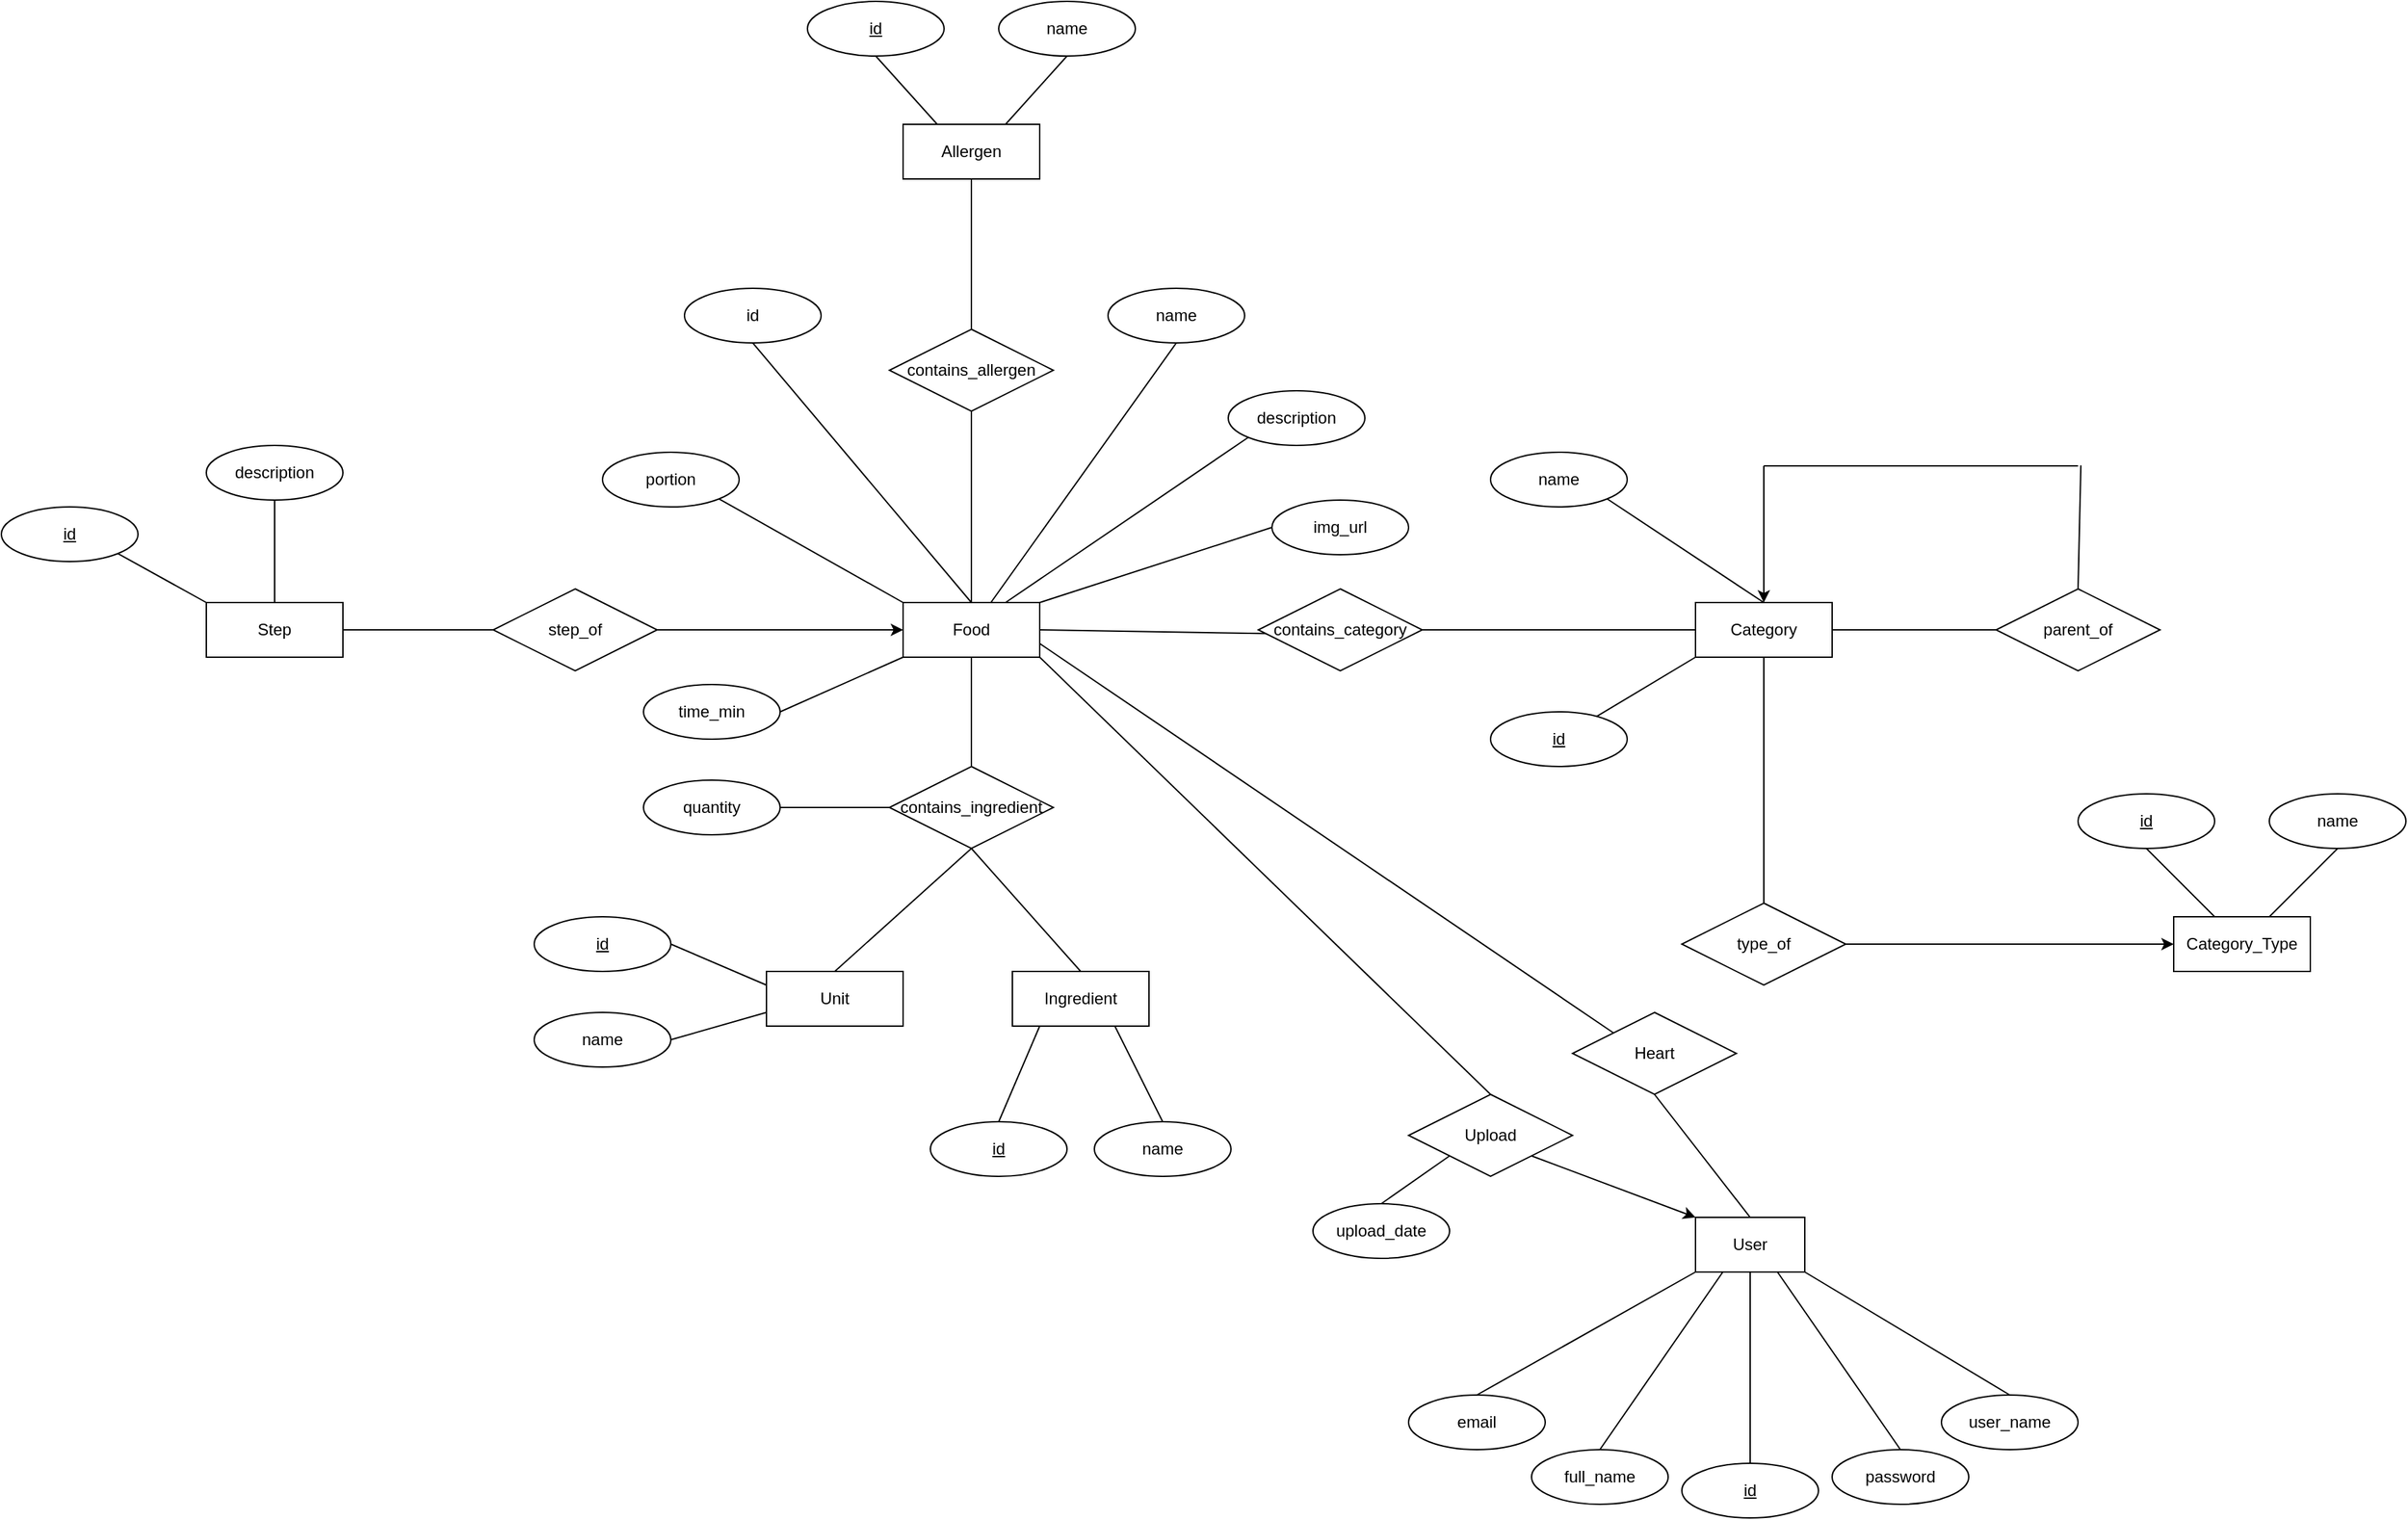 <mxfile>
    <diagram id="SOeesdrJ8Lerc-4RfN0z" name="Page-1">
        <mxGraphModel dx="1037" dy="751" grid="1" gridSize="10" guides="1" tooltips="1" connect="1" arrows="1" fold="1" page="1" pageScale="1" pageWidth="2336" pageHeight="1654" math="0" shadow="0">
            <root>
                <mxCell id="0"/>
                <mxCell id="1" parent="0"/>
                <mxCell id="48" style="edgeStyle=none;html=1;entryX=0;entryY=0;entryDx=0;entryDy=0;endArrow=none;endFill=0;startArrow=none;startFill=0;exitX=1;exitY=0.75;exitDx=0;exitDy=0;" parent="1" source="58" target="47" edge="1">
                    <mxGeometry relative="1" as="geometry">
                        <mxPoint x="1240" y="900" as="sourcePoint"/>
                    </mxGeometry>
                </mxCell>
                <mxCell id="15" value="User" style="whiteSpace=wrap;html=1;align=center;" parent="1" vertex="1">
                    <mxGeometry x="1460" y="1100" width="80" height="40" as="geometry"/>
                </mxCell>
                <mxCell id="32" style="edgeStyle=none;html=1;exitX=0.5;exitY=0;exitDx=0;exitDy=0;endArrow=none;endFill=0;entryX=0.5;entryY=1;entryDx=0;entryDy=0;" parent="1" source="16" target="15" edge="1">
                    <mxGeometry relative="1" as="geometry"/>
                </mxCell>
                <mxCell id="16" value="id" style="ellipse;whiteSpace=wrap;html=1;align=center;fontStyle=4" parent="1" vertex="1">
                    <mxGeometry x="1450" y="1280" width="100" height="40" as="geometry"/>
                </mxCell>
                <mxCell id="33" style="edgeStyle=none;html=1;exitX=0.5;exitY=0;exitDx=0;exitDy=0;endArrow=none;endFill=0;entryX=1;entryY=1;entryDx=0;entryDy=0;" parent="1" source="17" target="15" edge="1">
                    <mxGeometry relative="1" as="geometry"/>
                </mxCell>
                <mxCell id="17" value="user_name" style="ellipse;whiteSpace=wrap;html=1;align=center;" parent="1" vertex="1">
                    <mxGeometry x="1640" y="1230" width="100" height="40" as="geometry"/>
                </mxCell>
                <mxCell id="34" style="edgeStyle=none;html=1;exitX=0.5;exitY=0;exitDx=0;exitDy=0;endArrow=none;endFill=0;entryX=0.75;entryY=1;entryDx=0;entryDy=0;" parent="1" source="18" target="15" edge="1">
                    <mxGeometry relative="1" as="geometry"/>
                </mxCell>
                <mxCell id="18" value="password" style="ellipse;whiteSpace=wrap;html=1;align=center;" parent="1" vertex="1">
                    <mxGeometry x="1560" y="1270" width="100" height="40" as="geometry"/>
                </mxCell>
                <mxCell id="35" style="edgeStyle=none;html=1;exitX=0.5;exitY=0;exitDx=0;exitDy=0;endArrow=none;endFill=0;entryX=0.25;entryY=1;entryDx=0;entryDy=0;" parent="1" source="19" target="15" edge="1">
                    <mxGeometry relative="1" as="geometry"/>
                </mxCell>
                <mxCell id="19" value="full_name" style="ellipse;whiteSpace=wrap;html=1;align=center;" parent="1" vertex="1">
                    <mxGeometry x="1340" y="1270" width="100" height="40" as="geometry"/>
                </mxCell>
                <mxCell id="31" style="edgeStyle=none;html=1;exitX=0.5;exitY=0;exitDx=0;exitDy=0;endArrow=none;endFill=0;entryX=0;entryY=1;entryDx=0;entryDy=0;" parent="1" source="20" target="15" edge="1">
                    <mxGeometry relative="1" as="geometry"/>
                </mxCell>
                <mxCell id="20" value="email" style="ellipse;whiteSpace=wrap;html=1;align=center;" parent="1" vertex="1">
                    <mxGeometry x="1250" y="1230" width="100" height="40" as="geometry"/>
                </mxCell>
                <mxCell id="45" style="edgeStyle=none;html=1;exitX=0.5;exitY=0;exitDx=0;exitDy=0;endArrow=none;endFill=0;entryX=1;entryY=1;entryDx=0;entryDy=0;" parent="1" source="44" target="58" edge="1">
                    <mxGeometry relative="1" as="geometry">
                        <mxPoint x="1380" y="1032.286" as="targetPoint"/>
                    </mxGeometry>
                </mxCell>
                <mxCell id="46" style="edgeStyle=none;html=1;exitX=1;exitY=1;exitDx=0;exitDy=0;entryX=0;entryY=0;entryDx=0;entryDy=0;endArrow=classic;endFill=1;" parent="1" source="44" target="15" edge="1">
                    <mxGeometry relative="1" as="geometry"/>
                </mxCell>
                <mxCell id="44" value="Upload" style="shape=rhombus;perimeter=rhombusPerimeter;whiteSpace=wrap;html=1;align=center;" parent="1" vertex="1">
                    <mxGeometry x="1250" y="1010" width="120" height="60" as="geometry"/>
                </mxCell>
                <mxCell id="49" style="edgeStyle=none;html=1;exitX=0.5;exitY=1;exitDx=0;exitDy=0;entryX=0.5;entryY=0;entryDx=0;entryDy=0;endArrow=none;endFill=0;" parent="1" source="47" target="15" edge="1">
                    <mxGeometry relative="1" as="geometry"/>
                </mxCell>
                <mxCell id="47" value="Heart" style="shape=rhombus;perimeter=rhombusPerimeter;whiteSpace=wrap;html=1;align=center;" parent="1" vertex="1">
                    <mxGeometry x="1370" y="950" width="120" height="60" as="geometry"/>
                </mxCell>
                <mxCell id="57" style="edgeStyle=none;html=1;exitX=0.5;exitY=0;exitDx=0;exitDy=0;startArrow=none;startFill=0;endArrow=none;endFill=0;entryX=0;entryY=1;entryDx=0;entryDy=0;" parent="1" source="56" target="44" edge="1">
                    <mxGeometry relative="1" as="geometry"/>
                </mxCell>
                <mxCell id="56" value="upload_date" style="ellipse;whiteSpace=wrap;html=1;align=center;" parent="1" vertex="1">
                    <mxGeometry x="1180" y="1090" width="100" height="40" as="geometry"/>
                </mxCell>
                <mxCell id="78" style="edgeStyle=none;html=1;exitX=1;exitY=0;exitDx=0;exitDy=0;entryX=0;entryY=0.5;entryDx=0;entryDy=0;endArrow=none;endFill=0;" parent="1" source="58" target="77" edge="1">
                    <mxGeometry relative="1" as="geometry"/>
                </mxCell>
                <mxCell id="131" style="edgeStyle=none;html=1;exitX=1;exitY=0.5;exitDx=0;exitDy=0;entryX=0.079;entryY=0.546;entryDx=0;entryDy=0;entryPerimeter=0;startArrow=none;startFill=0;endArrow=none;endFill=0;" parent="1" source="58" target="130" edge="1">
                    <mxGeometry relative="1" as="geometry"/>
                </mxCell>
                <mxCell id="58" value="Food" style="whiteSpace=wrap;html=1;align=center;" parent="1" vertex="1">
                    <mxGeometry x="880" y="650" width="100" height="40" as="geometry"/>
                </mxCell>
                <mxCell id="75" style="edgeStyle=none;html=1;exitX=0.5;exitY=1;exitDx=0;exitDy=0;endArrow=none;endFill=0;" parent="1" source="59" target="58" edge="1">
                    <mxGeometry relative="1" as="geometry"/>
                </mxCell>
                <mxCell id="59" value="name" style="ellipse;whiteSpace=wrap;html=1;align=center;" parent="1" vertex="1">
                    <mxGeometry x="1030" y="420" width="100" height="40" as="geometry"/>
                </mxCell>
                <mxCell id="74" style="edgeStyle=none;html=1;exitX=0.5;exitY=1;exitDx=0;exitDy=0;entryX=0.5;entryY=0;entryDx=0;entryDy=0;endArrow=none;endFill=0;" parent="1" source="60" target="58" edge="1">
                    <mxGeometry relative="1" as="geometry"/>
                </mxCell>
                <mxCell id="60" value="id" style="ellipse;whiteSpace=wrap;html=1;align=center;" parent="1" vertex="1">
                    <mxGeometry x="720" y="420" width="100" height="40" as="geometry"/>
                </mxCell>
                <mxCell id="76" style="edgeStyle=none;html=1;exitX=0;exitY=1;exitDx=0;exitDy=0;entryX=0.75;entryY=0;entryDx=0;entryDy=0;endArrow=none;endFill=0;" parent="1" source="61" target="58" edge="1">
                    <mxGeometry relative="1" as="geometry"/>
                </mxCell>
                <mxCell id="61" value="description" style="ellipse;whiteSpace=wrap;html=1;align=center;" parent="1" vertex="1">
                    <mxGeometry x="1118" y="495" width="100" height="40" as="geometry"/>
                </mxCell>
                <mxCell id="94" style="edgeStyle=none;html=1;exitX=1;exitY=0.5;exitDx=0;exitDy=0;entryX=0;entryY=0.5;entryDx=0;entryDy=0;endArrow=none;endFill=0;" parent="1" source="63" target="93" edge="1">
                    <mxGeometry relative="1" as="geometry"/>
                </mxCell>
                <mxCell id="97" style="edgeStyle=none;html=1;exitX=0.5;exitY=0;exitDx=0;exitDy=0;endArrow=none;endFill=0;startArrow=classic;startFill=1;" parent="1" source="63" edge="1">
                    <mxGeometry relative="1" as="geometry">
                        <mxPoint x="1510" y="550" as="targetPoint"/>
                    </mxGeometry>
                </mxCell>
                <mxCell id="63" value="Category" style="whiteSpace=wrap;html=1;align=center;" parent="1" vertex="1">
                    <mxGeometry x="1460" y="650" width="100" height="40" as="geometry"/>
                </mxCell>
                <mxCell id="66" value="id" style="ellipse;whiteSpace=wrap;html=1;align=center;fontStyle=4;" parent="1" vertex="1">
                    <mxGeometry x="1310" y="730" width="100" height="40" as="geometry"/>
                </mxCell>
                <mxCell id="67" value="name" style="ellipse;whiteSpace=wrap;html=1;align=center;" parent="1" vertex="1">
                    <mxGeometry x="1310" y="540" width="100" height="40" as="geometry"/>
                </mxCell>
                <mxCell id="71" value="" style="endArrow=none;html=1;rounded=0;entryX=0;entryY=1;entryDx=0;entryDy=0;" parent="1" source="66" target="63" edge="1">
                    <mxGeometry relative="1" as="geometry">
                        <mxPoint x="1420" y="650" as="sourcePoint"/>
                        <mxPoint x="1580" y="650" as="targetPoint"/>
                    </mxGeometry>
                </mxCell>
                <mxCell id="72" value="" style="endArrow=none;html=1;rounded=0;exitX=1;exitY=1;exitDx=0;exitDy=0;entryX=0.5;entryY=0;entryDx=0;entryDy=0;" parent="1" source="67" target="63" edge="1">
                    <mxGeometry relative="1" as="geometry">
                        <mxPoint x="1450.004" y="600.005" as="sourcePoint"/>
                        <mxPoint x="1494.78" y="635.81" as="targetPoint"/>
                    </mxGeometry>
                </mxCell>
                <mxCell id="77" value="img_url" style="ellipse;whiteSpace=wrap;html=1;align=center;" parent="1" vertex="1">
                    <mxGeometry x="1150" y="575" width="100" height="40" as="geometry"/>
                </mxCell>
                <mxCell id="80" style="edgeStyle=none;html=1;exitX=1;exitY=1;exitDx=0;exitDy=0;entryX=0;entryY=0;entryDx=0;entryDy=0;endArrow=none;endFill=0;" parent="1" source="79" target="58" edge="1">
                    <mxGeometry relative="1" as="geometry"/>
                </mxCell>
                <mxCell id="79" value="portion" style="ellipse;whiteSpace=wrap;html=1;align=center;" parent="1" vertex="1">
                    <mxGeometry x="660" y="540" width="100" height="40" as="geometry"/>
                </mxCell>
                <mxCell id="82" style="edgeStyle=none;html=1;exitX=1;exitY=0.5;exitDx=0;exitDy=0;entryX=0;entryY=1;entryDx=0;entryDy=0;endArrow=none;endFill=0;" parent="1" source="81" target="58" edge="1">
                    <mxGeometry relative="1" as="geometry"/>
                </mxCell>
                <mxCell id="81" value="time_min" style="ellipse;whiteSpace=wrap;html=1;align=center;" parent="1" vertex="1">
                    <mxGeometry x="690" y="710" width="100" height="40" as="geometry"/>
                </mxCell>
                <mxCell id="91" style="edgeStyle=none;html=1;exitX=0;exitY=0.5;exitDx=0;exitDy=0;entryX=1;entryY=0.5;entryDx=0;entryDy=0;endArrow=none;endFill=0;startArrow=classic;startFill=1;" parent="1" source="85" target="90" edge="1">
                    <mxGeometry relative="1" as="geometry"/>
                </mxCell>
                <mxCell id="85" value="Category_Type" style="whiteSpace=wrap;html=1;align=center;" parent="1" vertex="1">
                    <mxGeometry x="1810" y="880" width="100" height="40" as="geometry"/>
                </mxCell>
                <mxCell id="88" style="edgeStyle=none;html=1;exitX=0.5;exitY=1;exitDx=0;exitDy=0;endArrow=none;endFill=0;" parent="1" source="86" target="85" edge="1">
                    <mxGeometry relative="1" as="geometry"/>
                </mxCell>
                <mxCell id="86" value="id" style="ellipse;whiteSpace=wrap;html=1;align=center;fontStyle=4;" parent="1" vertex="1">
                    <mxGeometry x="1740" y="790" width="100" height="40" as="geometry"/>
                </mxCell>
                <mxCell id="89" style="edgeStyle=none;html=1;exitX=0.5;exitY=1;exitDx=0;exitDy=0;endArrow=none;endFill=0;" parent="1" source="87" target="85" edge="1">
                    <mxGeometry relative="1" as="geometry"/>
                </mxCell>
                <mxCell id="87" value="name" style="ellipse;whiteSpace=wrap;html=1;align=center;" parent="1" vertex="1">
                    <mxGeometry x="1880" y="790" width="100" height="40" as="geometry"/>
                </mxCell>
                <mxCell id="92" style="edgeStyle=none;html=1;exitX=0.5;exitY=0;exitDx=0;exitDy=0;entryX=0.5;entryY=1;entryDx=0;entryDy=0;endArrow=none;endFill=0;" parent="1" source="90" target="63" edge="1">
                    <mxGeometry relative="1" as="geometry"/>
                </mxCell>
                <mxCell id="90" value="type_of" style="shape=rhombus;perimeter=rhombusPerimeter;whiteSpace=wrap;html=1;align=center;" parent="1" vertex="1">
                    <mxGeometry x="1450" y="870" width="120" height="60" as="geometry"/>
                </mxCell>
                <mxCell id="95" style="edgeStyle=none;html=1;exitX=0.5;exitY=0;exitDx=0;exitDy=0;endArrow=none;endFill=0;entryX=1.009;entryY=0.46;entryDx=0;entryDy=0;entryPerimeter=0;" parent="1" source="93" target="96" edge="1">
                    <mxGeometry relative="1" as="geometry">
                        <mxPoint x="1740" y="560" as="targetPoint"/>
                    </mxGeometry>
                </mxCell>
                <mxCell id="93" value="parent_of" style="shape=rhombus;perimeter=rhombusPerimeter;whiteSpace=wrap;html=1;align=center;" parent="1" vertex="1">
                    <mxGeometry x="1680" y="640" width="120" height="60" as="geometry"/>
                </mxCell>
                <mxCell id="96" value="" style="line;strokeWidth=1;rotatable=0;dashed=0;labelPosition=right;align=left;verticalAlign=middle;spacingTop=0;spacingLeft=6;points=[];portConstraint=eastwest;" parent="1" vertex="1">
                    <mxGeometry x="1510" y="545" width="230" height="10" as="geometry"/>
                </mxCell>
                <mxCell id="135" style="edgeStyle=none;html=1;exitX=0.5;exitY=1;exitDx=0;exitDy=0;entryX=0.5;entryY=0;entryDx=0;entryDy=0;startArrow=none;startFill=0;endArrow=none;endFill=0;" parent="1" source="98" target="133" edge="1">
                    <mxGeometry relative="1" as="geometry"/>
                </mxCell>
                <mxCell id="98" value="Allergen" style="whiteSpace=wrap;html=1;align=center;" parent="1" vertex="1">
                    <mxGeometry x="880" y="300" width="100" height="40" as="geometry"/>
                </mxCell>
                <mxCell id="102" style="edgeStyle=none;html=1;exitX=0.5;exitY=1;exitDx=0;exitDy=0;entryX=0.25;entryY=0;entryDx=0;entryDy=0;startArrow=none;startFill=0;endArrow=none;endFill=0;" parent="1" source="100" target="98" edge="1">
                    <mxGeometry relative="1" as="geometry"/>
                </mxCell>
                <mxCell id="100" value="id" style="ellipse;whiteSpace=wrap;html=1;align=center;fontStyle=4;" parent="1" vertex="1">
                    <mxGeometry x="810" y="210" width="100" height="40" as="geometry"/>
                </mxCell>
                <mxCell id="103" style="edgeStyle=none;html=1;exitX=0.5;exitY=1;exitDx=0;exitDy=0;startArrow=none;startFill=0;endArrow=none;endFill=0;entryX=0.75;entryY=0;entryDx=0;entryDy=0;" parent="1" source="101" target="98" edge="1">
                    <mxGeometry relative="1" as="geometry"/>
                </mxCell>
                <mxCell id="101" value="name" style="ellipse;whiteSpace=wrap;html=1;align=center;" parent="1" vertex="1">
                    <mxGeometry x="950" y="210" width="100" height="40" as="geometry"/>
                </mxCell>
                <mxCell id="104" value="Ingredient" style="whiteSpace=wrap;html=1;align=center;" parent="1" vertex="1">
                    <mxGeometry x="960" y="920" width="100" height="40" as="geometry"/>
                </mxCell>
                <mxCell id="107" style="edgeStyle=none;html=1;exitX=0.5;exitY=0;exitDx=0;exitDy=0;startArrow=none;startFill=0;endArrow=none;endFill=0;" parent="1" source="105" edge="1">
                    <mxGeometry relative="1" as="geometry">
                        <mxPoint x="980" y="960" as="targetPoint"/>
                    </mxGeometry>
                </mxCell>
                <mxCell id="105" value="id" style="ellipse;whiteSpace=wrap;html=1;align=center;fontStyle=4;" parent="1" vertex="1">
                    <mxGeometry x="900" y="1030" width="100" height="40" as="geometry"/>
                </mxCell>
                <mxCell id="108" style="edgeStyle=none;html=1;exitX=0.5;exitY=0;exitDx=0;exitDy=0;entryX=0.75;entryY=1;entryDx=0;entryDy=0;startArrow=none;startFill=0;endArrow=none;endFill=0;" parent="1" source="106" target="104" edge="1">
                    <mxGeometry relative="1" as="geometry"/>
                </mxCell>
                <mxCell id="106" value="name" style="ellipse;whiteSpace=wrap;html=1;align=center;" parent="1" vertex="1">
                    <mxGeometry x="1020" y="1030" width="100" height="40" as="geometry"/>
                </mxCell>
                <mxCell id="111" style="edgeStyle=none;html=1;exitX=0.5;exitY=0;exitDx=0;exitDy=0;entryX=0.5;entryY=1;entryDx=0;entryDy=0;startArrow=none;startFill=0;endArrow=none;endFill=0;" parent="1" source="110" target="58" edge="1">
                    <mxGeometry relative="1" as="geometry"/>
                </mxCell>
                <mxCell id="112" style="edgeStyle=none;html=1;exitX=0.5;exitY=1;exitDx=0;exitDy=0;entryX=0.5;entryY=0;entryDx=0;entryDy=0;startArrow=none;startFill=0;endArrow=none;endFill=0;" parent="1" source="110" target="104" edge="1">
                    <mxGeometry relative="1" as="geometry"/>
                </mxCell>
                <mxCell id="115" style="edgeStyle=none;html=1;exitX=0;exitY=0.5;exitDx=0;exitDy=0;entryX=1;entryY=0.5;entryDx=0;entryDy=0;startArrow=none;startFill=0;endArrow=none;endFill=0;" parent="1" source="110" target="113" edge="1">
                    <mxGeometry relative="1" as="geometry"/>
                </mxCell>
                <mxCell id="110" value="contains_ingredient" style="shape=rhombus;perimeter=rhombusPerimeter;whiteSpace=wrap;html=1;align=center;" parent="1" vertex="1">
                    <mxGeometry x="870" y="770" width="120" height="60" as="geometry"/>
                </mxCell>
                <mxCell id="113" value="quantity" style="ellipse;whiteSpace=wrap;html=1;align=center;" parent="1" vertex="1">
                    <mxGeometry x="690" y="780" width="100" height="40" as="geometry"/>
                </mxCell>
                <mxCell id="141" style="edgeStyle=none;html=1;exitX=0.5;exitY=0;exitDx=0;exitDy=0;entryX=0.5;entryY=1;entryDx=0;entryDy=0;endArrow=none;endFill=0;" parent="1" source="117" target="110" edge="1">
                    <mxGeometry relative="1" as="geometry"/>
                </mxCell>
                <mxCell id="117" value="Unit" style="whiteSpace=wrap;html=1;align=center;" parent="1" vertex="1">
                    <mxGeometry x="780" y="920" width="100" height="40" as="geometry"/>
                </mxCell>
                <mxCell id="120" style="edgeStyle=none;html=1;exitX=1;exitY=0.5;exitDx=0;exitDy=0;entryX=0;entryY=0.25;entryDx=0;entryDy=0;startArrow=none;startFill=0;endArrow=none;endFill=0;" parent="1" source="118" target="117" edge="1">
                    <mxGeometry relative="1" as="geometry"/>
                </mxCell>
                <mxCell id="118" value="id" style="ellipse;whiteSpace=wrap;html=1;align=center;fontStyle=4;" parent="1" vertex="1">
                    <mxGeometry x="610" y="880" width="100" height="40" as="geometry"/>
                </mxCell>
                <mxCell id="121" style="edgeStyle=none;html=1;exitX=1;exitY=0.5;exitDx=0;exitDy=0;entryX=0;entryY=0.75;entryDx=0;entryDy=0;startArrow=none;startFill=0;endArrow=none;endFill=0;" parent="1" source="119" target="117" edge="1">
                    <mxGeometry relative="1" as="geometry"/>
                </mxCell>
                <mxCell id="119" value="name" style="ellipse;whiteSpace=wrap;html=1;align=center;" parent="1" vertex="1">
                    <mxGeometry x="610" y="950" width="100" height="40" as="geometry"/>
                </mxCell>
                <mxCell id="128" style="edgeStyle=none;html=1;exitX=1;exitY=0.5;exitDx=0;exitDy=0;entryX=0;entryY=0.5;entryDx=0;entryDy=0;startArrow=none;startFill=0;endArrow=none;endFill=0;" parent="1" source="122" target="127" edge="1">
                    <mxGeometry relative="1" as="geometry">
                        <Array as="points">
                            <mxPoint x="520" y="670"/>
                        </Array>
                    </mxGeometry>
                </mxCell>
                <mxCell id="122" value="Step" style="whiteSpace=wrap;html=1;align=center;" parent="1" vertex="1">
                    <mxGeometry x="370" y="650" width="100" height="40" as="geometry"/>
                </mxCell>
                <mxCell id="125" style="edgeStyle=none;html=1;exitX=1;exitY=1;exitDx=0;exitDy=0;entryX=0;entryY=0;entryDx=0;entryDy=0;startArrow=none;startFill=0;endArrow=none;endFill=0;" parent="1" source="123" target="122" edge="1">
                    <mxGeometry relative="1" as="geometry"/>
                </mxCell>
                <mxCell id="123" value="id" style="ellipse;whiteSpace=wrap;html=1;align=center;fontStyle=4;" parent="1" vertex="1">
                    <mxGeometry x="220" y="580" width="100" height="40" as="geometry"/>
                </mxCell>
                <mxCell id="126" style="edgeStyle=none;html=1;exitX=0.5;exitY=1;exitDx=0;exitDy=0;entryX=0.5;entryY=0;entryDx=0;entryDy=0;startArrow=none;startFill=0;endArrow=none;endFill=0;" parent="1" source="124" target="122" edge="1">
                    <mxGeometry relative="1" as="geometry"/>
                </mxCell>
                <mxCell id="124" value="description" style="ellipse;whiteSpace=wrap;html=1;align=center;" parent="1" vertex="1">
                    <mxGeometry x="370" y="535" width="100" height="40" as="geometry"/>
                </mxCell>
                <mxCell id="129" style="edgeStyle=none;html=1;exitX=1;exitY=0.5;exitDx=0;exitDy=0;entryX=0;entryY=0.5;entryDx=0;entryDy=0;startArrow=none;startFill=0;endArrow=classic;endFill=1;" parent="1" source="127" target="58" edge="1">
                    <mxGeometry relative="1" as="geometry"/>
                </mxCell>
                <mxCell id="127" value="step_of" style="shape=rhombus;perimeter=rhombusPerimeter;whiteSpace=wrap;html=1;align=center;" parent="1" vertex="1">
                    <mxGeometry x="580" y="640" width="120" height="60" as="geometry"/>
                </mxCell>
                <mxCell id="132" style="edgeStyle=none;html=1;exitX=1;exitY=0.5;exitDx=0;exitDy=0;entryX=0;entryY=0.5;entryDx=0;entryDy=0;startArrow=none;startFill=0;endArrow=none;endFill=0;" parent="1" source="130" target="63" edge="1">
                    <mxGeometry relative="1" as="geometry"/>
                </mxCell>
                <mxCell id="130" value="contains_category" style="shape=rhombus;perimeter=rhombusPerimeter;whiteSpace=wrap;html=1;align=center;" parent="1" vertex="1">
                    <mxGeometry x="1140" y="640" width="120" height="60" as="geometry"/>
                </mxCell>
                <mxCell id="136" style="edgeStyle=none;html=1;exitX=0.5;exitY=1;exitDx=0;exitDy=0;entryX=0.5;entryY=0;entryDx=0;entryDy=0;startArrow=none;startFill=0;endArrow=none;endFill=0;" parent="1" source="133" target="58" edge="1">
                    <mxGeometry relative="1" as="geometry"/>
                </mxCell>
                <mxCell id="133" value="contains_allergen" style="shape=rhombus;perimeter=rhombusPerimeter;whiteSpace=wrap;html=1;align=center;" parent="1" vertex="1">
                    <mxGeometry x="870" y="450" width="120" height="60" as="geometry"/>
                </mxCell>
            </root>
        </mxGraphModel>
    </diagram>
</mxfile>